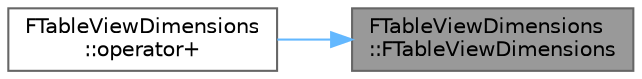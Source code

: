digraph "FTableViewDimensions::FTableViewDimensions"
{
 // INTERACTIVE_SVG=YES
 // LATEX_PDF_SIZE
  bgcolor="transparent";
  edge [fontname=Helvetica,fontsize=10,labelfontname=Helvetica,labelfontsize=10];
  node [fontname=Helvetica,fontsize=10,shape=box,height=0.2,width=0.4];
  rankdir="RL";
  Node1 [id="Node000001",label="FTableViewDimensions\l::FTableViewDimensions",height=0.2,width=0.4,color="gray40", fillcolor="grey60", style="filled", fontcolor="black",tooltip=" "];
  Node1 -> Node2 [id="edge1_Node000001_Node000002",dir="back",color="steelblue1",style="solid",tooltip=" "];
  Node2 [id="Node000002",label="FTableViewDimensions\l::operator+",height=0.2,width=0.4,color="grey40", fillcolor="white", style="filled",URL="$d8/da2/structFTableViewDimensions.html#a9619bd02c139397d29cc252d1118e1e5",tooltip=" "];
}
